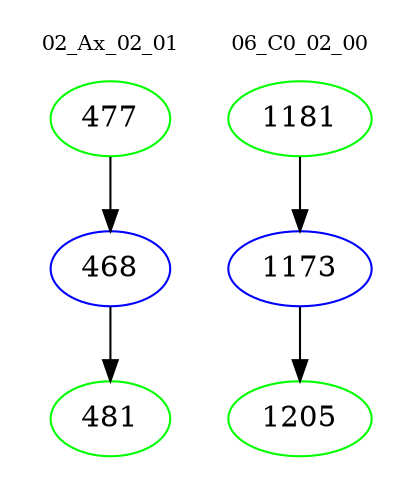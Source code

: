 digraph{
subgraph cluster_0 {
color = white
label = "02_Ax_02_01";
fontsize=10;
T0_477 [label="477", color="green"]
T0_477 -> T0_468 [color="black"]
T0_468 [label="468", color="blue"]
T0_468 -> T0_481 [color="black"]
T0_481 [label="481", color="green"]
}
subgraph cluster_1 {
color = white
label = "06_C0_02_00";
fontsize=10;
T1_1181 [label="1181", color="green"]
T1_1181 -> T1_1173 [color="black"]
T1_1173 [label="1173", color="blue"]
T1_1173 -> T1_1205 [color="black"]
T1_1205 [label="1205", color="green"]
}
}
